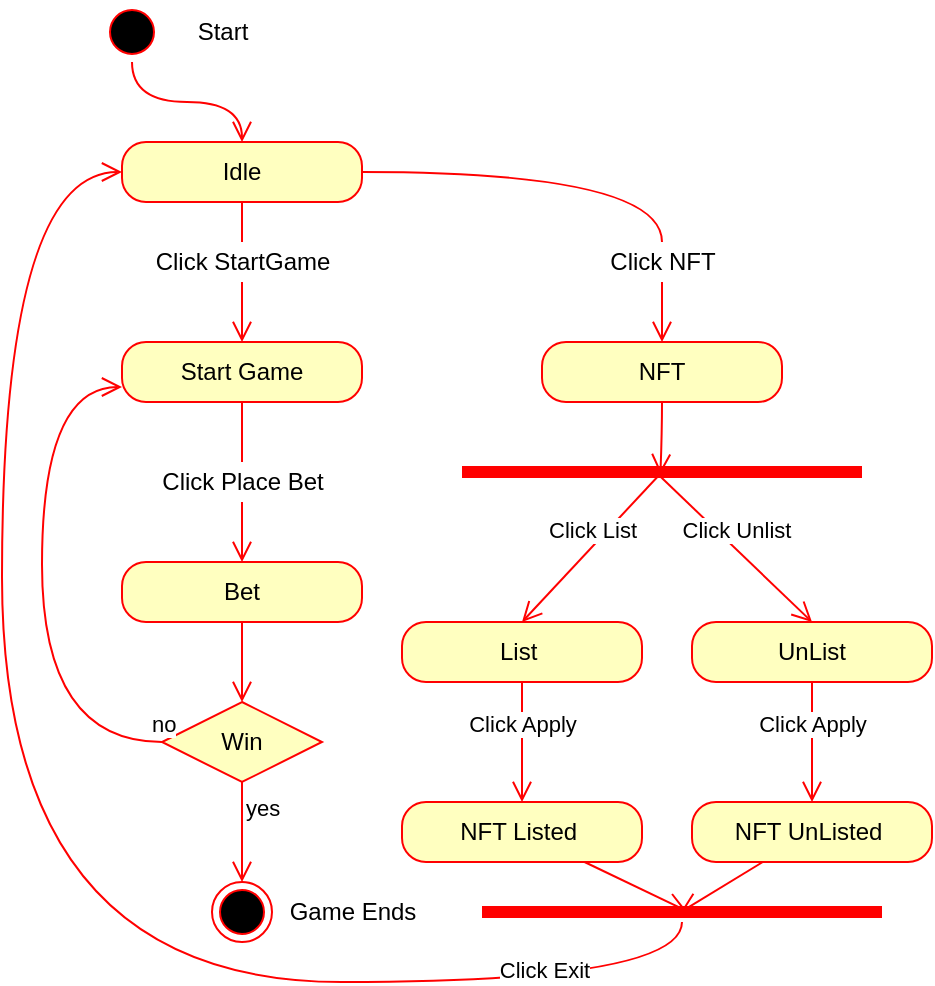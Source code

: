 <mxfile version="17.1.2" type="github">
  <diagram id="2T00c8tqZo_GfToky9YF" name="Page-1">
    <mxGraphModel dx="1784" dy="505" grid="1" gridSize="10" guides="1" tooltips="1" connect="1" arrows="1" fold="1" page="1" pageScale="1" pageWidth="850" pageHeight="1100" math="0" shadow="0">
      <root>
        <mxCell id="0" />
        <mxCell id="1" parent="0" />
        <mxCell id="XcuGk67Ct1fmPDthEgqu-1" value="" style="ellipse;html=1;shape=startState;fillColor=#000000;strokeColor=#ff0000;" vertex="1" parent="1">
          <mxGeometry x="10" y="40" width="30" height="30" as="geometry" />
        </mxCell>
        <mxCell id="XcuGk67Ct1fmPDthEgqu-2" value="" style="edgeStyle=orthogonalEdgeStyle;html=1;verticalAlign=bottom;endArrow=open;endSize=8;strokeColor=#ff0000;rounded=0;curved=1;entryX=0.5;entryY=0;entryDx=0;entryDy=0;" edge="1" source="XcuGk67Ct1fmPDthEgqu-1" parent="1" target="XcuGk67Ct1fmPDthEgqu-3">
          <mxGeometry relative="1" as="geometry">
            <mxPoint x="80" y="110" as="targetPoint" />
          </mxGeometry>
        </mxCell>
        <mxCell id="XcuGk67Ct1fmPDthEgqu-3" value="Idle" style="rounded=1;whiteSpace=wrap;html=1;arcSize=40;fontColor=#000000;fillColor=#ffffc0;strokeColor=#ff0000;" vertex="1" parent="1">
          <mxGeometry x="20" y="110" width="120" height="30" as="geometry" />
        </mxCell>
        <mxCell id="XcuGk67Ct1fmPDthEgqu-4" value="" style="edgeStyle=orthogonalEdgeStyle;html=1;verticalAlign=bottom;endArrow=open;endSize=8;strokeColor=#ff0000;rounded=0;curved=1;startArrow=none;" edge="1" source="XcuGk67Ct1fmPDthEgqu-5" parent="1">
          <mxGeometry relative="1" as="geometry">
            <mxPoint x="80" y="210" as="targetPoint" />
          </mxGeometry>
        </mxCell>
        <mxCell id="XcuGk67Ct1fmPDthEgqu-5" value="Click StartGame" style="text;html=1;align=center;verticalAlign=middle;resizable=0;points=[];autosize=1;strokeColor=none;fillColor=none;" vertex="1" parent="1">
          <mxGeometry x="30" y="160" width="100" height="20" as="geometry" />
        </mxCell>
        <mxCell id="XcuGk67Ct1fmPDthEgqu-6" value="" style="edgeStyle=orthogonalEdgeStyle;html=1;verticalAlign=bottom;endArrow=none;endSize=8;strokeColor=#ff0000;rounded=0;curved=1;" edge="1" parent="1" source="XcuGk67Ct1fmPDthEgqu-3" target="XcuGk67Ct1fmPDthEgqu-5">
          <mxGeometry relative="1" as="geometry">
            <mxPoint x="80" y="210" as="targetPoint" />
            <mxPoint x="80" y="140" as="sourcePoint" />
          </mxGeometry>
        </mxCell>
        <mxCell id="XcuGk67Ct1fmPDthEgqu-7" value="Start Game" style="rounded=1;whiteSpace=wrap;html=1;arcSize=40;fontColor=#000000;fillColor=#ffffc0;strokeColor=#ff0000;" vertex="1" parent="1">
          <mxGeometry x="20" y="210" width="120" height="30" as="geometry" />
        </mxCell>
        <mxCell id="XcuGk67Ct1fmPDthEgqu-8" value="" style="edgeStyle=orthogonalEdgeStyle;html=1;verticalAlign=bottom;endArrow=open;endSize=8;strokeColor=#ff0000;rounded=0;curved=1;startArrow=none;" edge="1" source="XcuGk67Ct1fmPDthEgqu-9" parent="1" target="XcuGk67Ct1fmPDthEgqu-11">
          <mxGeometry relative="1" as="geometry">
            <mxPoint x="80" y="310" as="targetPoint" />
          </mxGeometry>
        </mxCell>
        <mxCell id="XcuGk67Ct1fmPDthEgqu-9" value="Click Place Bet" style="text;html=1;align=center;verticalAlign=middle;resizable=0;points=[];autosize=1;strokeColor=none;fillColor=none;" vertex="1" parent="1">
          <mxGeometry x="30" y="270" width="100" height="20" as="geometry" />
        </mxCell>
        <mxCell id="XcuGk67Ct1fmPDthEgqu-10" value="" style="edgeStyle=orthogonalEdgeStyle;html=1;verticalAlign=bottom;endArrow=none;endSize=8;strokeColor=#ff0000;rounded=0;curved=1;" edge="1" parent="1" source="XcuGk67Ct1fmPDthEgqu-7" target="XcuGk67Ct1fmPDthEgqu-9">
          <mxGeometry relative="1" as="geometry">
            <mxPoint x="80" y="310" as="targetPoint" />
            <mxPoint x="80" y="240" as="sourcePoint" />
          </mxGeometry>
        </mxCell>
        <mxCell id="XcuGk67Ct1fmPDthEgqu-11" value="Bet" style="rounded=1;whiteSpace=wrap;html=1;arcSize=40;fontColor=#000000;fillColor=#ffffc0;strokeColor=#ff0000;" vertex="1" parent="1">
          <mxGeometry x="20" y="320" width="120" height="30" as="geometry" />
        </mxCell>
        <mxCell id="XcuGk67Ct1fmPDthEgqu-12" value="Start" style="text;html=1;align=center;verticalAlign=middle;resizable=0;points=[];autosize=1;strokeColor=none;fillColor=none;" vertex="1" parent="1">
          <mxGeometry x="50" y="45" width="40" height="20" as="geometry" />
        </mxCell>
        <mxCell id="XcuGk67Ct1fmPDthEgqu-13" value="G" style="ellipse;html=1;shape=endState;fillColor=#000000;strokeColor=#ff0000;" vertex="1" parent="1">
          <mxGeometry x="65" y="480" width="30" height="30" as="geometry" />
        </mxCell>
        <mxCell id="XcuGk67Ct1fmPDthEgqu-24" value="Win" style="rhombus;whiteSpace=wrap;html=1;fillColor=#ffffc0;strokeColor=#ff0000;" vertex="1" parent="1">
          <mxGeometry x="40" y="390" width="80" height="40" as="geometry" />
        </mxCell>
        <mxCell id="XcuGk67Ct1fmPDthEgqu-26" value="yes" style="edgeStyle=orthogonalEdgeStyle;html=1;align=left;verticalAlign=top;endArrow=open;endSize=8;strokeColor=#ff0000;rounded=0;curved=1;entryX=0.5;entryY=0;entryDx=0;entryDy=0;" edge="1" source="XcuGk67Ct1fmPDthEgqu-24" parent="1" target="XcuGk67Ct1fmPDthEgqu-13">
          <mxGeometry x="-1" relative="1" as="geometry">
            <mxPoint x="80" y="490" as="targetPoint" />
          </mxGeometry>
        </mxCell>
        <mxCell id="XcuGk67Ct1fmPDthEgqu-27" value="no" style="edgeStyle=orthogonalEdgeStyle;html=1;align=left;verticalAlign=bottom;endArrow=open;endSize=8;strokeColor=#ff0000;rounded=0;exitX=0;exitY=0.5;exitDx=0;exitDy=0;entryX=0;entryY=0.75;entryDx=0;entryDy=0;curved=1;" edge="1" parent="1" source="XcuGk67Ct1fmPDthEgqu-24" target="XcuGk67Ct1fmPDthEgqu-7">
          <mxGeometry x="-0.948" relative="1" as="geometry">
            <mxPoint x="220" y="410" as="targetPoint" />
            <mxPoint x="120" y="410" as="sourcePoint" />
            <Array as="points">
              <mxPoint x="-20" y="410" />
              <mxPoint x="-20" y="232" />
            </Array>
            <mxPoint as="offset" />
          </mxGeometry>
        </mxCell>
        <mxCell id="XcuGk67Ct1fmPDthEgqu-30" value="" style="edgeStyle=orthogonalEdgeStyle;html=1;verticalAlign=bottom;endArrow=open;endSize=8;strokeColor=#ff0000;rounded=0;curved=1;startArrow=none;exitX=0.5;exitY=1;exitDx=0;exitDy=0;entryX=0.5;entryY=0;entryDx=0;entryDy=0;" edge="1" parent="1" source="XcuGk67Ct1fmPDthEgqu-11" target="XcuGk67Ct1fmPDthEgqu-24">
          <mxGeometry relative="1" as="geometry">
            <mxPoint x="90" y="330" as="targetPoint" />
            <mxPoint x="90" y="300" as="sourcePoint" />
          </mxGeometry>
        </mxCell>
        <mxCell id="XcuGk67Ct1fmPDthEgqu-34" value="" style="edgeStyle=orthogonalEdgeStyle;html=1;verticalAlign=bottom;endArrow=open;endSize=8;strokeColor=#ff0000;rounded=0;curved=1;startArrow=none;entryX=0.5;entryY=0;entryDx=0;entryDy=0;" edge="1" parent="1" source="XcuGk67Ct1fmPDthEgqu-35" target="XcuGk67Ct1fmPDthEgqu-37">
          <mxGeometry relative="1" as="geometry">
            <mxPoint x="220" y="210" as="targetPoint" />
          </mxGeometry>
        </mxCell>
        <mxCell id="XcuGk67Ct1fmPDthEgqu-35" value="Click NFT" style="text;html=1;align=center;verticalAlign=middle;resizable=0;points=[];autosize=1;strokeColor=none;fillColor=none;" vertex="1" parent="1">
          <mxGeometry x="255" y="160" width="70" height="20" as="geometry" />
        </mxCell>
        <mxCell id="XcuGk67Ct1fmPDthEgqu-36" value="" style="edgeStyle=orthogonalEdgeStyle;html=1;verticalAlign=bottom;endArrow=none;endSize=8;strokeColor=#ff0000;rounded=0;curved=1;exitX=1;exitY=0.5;exitDx=0;exitDy=0;" edge="1" parent="1" target="XcuGk67Ct1fmPDthEgqu-35" source="XcuGk67Ct1fmPDthEgqu-3">
          <mxGeometry relative="1" as="geometry">
            <mxPoint x="220" y="210" as="targetPoint" />
            <mxPoint x="220" y="140" as="sourcePoint" />
          </mxGeometry>
        </mxCell>
        <mxCell id="XcuGk67Ct1fmPDthEgqu-37" value="NFT" style="rounded=1;whiteSpace=wrap;html=1;arcSize=40;fontColor=#000000;fillColor=#ffffc0;strokeColor=#ff0000;" vertex="1" parent="1">
          <mxGeometry x="230" y="210" width="120" height="30" as="geometry" />
        </mxCell>
        <mxCell id="XcuGk67Ct1fmPDthEgqu-38" value="" style="shape=line;html=1;strokeWidth=6;strokeColor=#ff0000;" vertex="1" parent="1">
          <mxGeometry x="190" y="270" width="200" height="10" as="geometry" />
        </mxCell>
        <mxCell id="XcuGk67Ct1fmPDthEgqu-39" value="Click List" style="html=1;verticalAlign=bottom;endArrow=open;endSize=8;strokeColor=#ff0000;rounded=0;elbow=vertical;entryX=0.5;entryY=0;entryDx=0;entryDy=0;" edge="1" parent="1" target="XcuGk67Ct1fmPDthEgqu-44">
          <mxGeometry relative="1" as="geometry">
            <mxPoint x="210" y="350" as="targetPoint" />
            <mxPoint x="290" y="275" as="sourcePoint" />
          </mxGeometry>
        </mxCell>
        <mxCell id="XcuGk67Ct1fmPDthEgqu-40" value="" style="edgeStyle=orthogonalEdgeStyle;html=1;verticalAlign=bottom;endArrow=open;endSize=8;strokeColor=#ff0000;rounded=0;curved=1;exitX=0.5;exitY=1;exitDx=0;exitDy=0;entryX=0.496;entryY=0.614;entryDx=0;entryDy=0;entryPerimeter=0;" edge="1" parent="1" source="XcuGk67Ct1fmPDthEgqu-37" target="XcuGk67Ct1fmPDthEgqu-38">
          <mxGeometry relative="1" as="geometry">
            <mxPoint x="290" y="270" as="targetPoint" />
            <mxPoint x="300" y="290" as="sourcePoint" />
          </mxGeometry>
        </mxCell>
        <mxCell id="XcuGk67Ct1fmPDthEgqu-43" value="Click Unlist" style="html=1;verticalAlign=bottom;endArrow=open;endSize=8;strokeColor=#ff0000;rounded=0;elbow=vertical;exitX=0.49;exitY=0.614;exitDx=0;exitDy=0;exitPerimeter=0;entryX=0.5;entryY=0;entryDx=0;entryDy=0;" edge="1" parent="1" source="XcuGk67Ct1fmPDthEgqu-38" target="XcuGk67Ct1fmPDthEgqu-45">
          <mxGeometry relative="1" as="geometry">
            <mxPoint x="380" y="350" as="targetPoint" />
            <mxPoint x="320" y="305" as="sourcePoint" />
          </mxGeometry>
        </mxCell>
        <mxCell id="XcuGk67Ct1fmPDthEgqu-48" value="Click Apply" style="edgeStyle=none;rounded=0;orthogonalLoop=1;jettySize=auto;html=1;elbow=vertical;endArrow=open;verticalAlign=bottom;strokeColor=#ff0000;endSize=8;entryX=0.5;entryY=0;entryDx=0;entryDy=0;" edge="1" parent="1" source="XcuGk67Ct1fmPDthEgqu-44" target="XcuGk67Ct1fmPDthEgqu-49">
          <mxGeometry relative="1" as="geometry">
            <mxPoint x="220" y="440" as="targetPoint" />
          </mxGeometry>
        </mxCell>
        <mxCell id="XcuGk67Ct1fmPDthEgqu-44" value="List&amp;nbsp;" style="rounded=1;whiteSpace=wrap;html=1;arcSize=40;fontColor=#000000;fillColor=#ffffc0;strokeColor=#ff0000;" vertex="1" parent="1">
          <mxGeometry x="160" y="350" width="120" height="30" as="geometry" />
        </mxCell>
        <mxCell id="XcuGk67Ct1fmPDthEgqu-52" value="Click Apply" style="edgeStyle=none;rounded=0;orthogonalLoop=1;jettySize=auto;html=1;elbow=vertical;endArrow=open;verticalAlign=bottom;strokeColor=#ff0000;endSize=8;" edge="1" parent="1" source="XcuGk67Ct1fmPDthEgqu-45" target="XcuGk67Ct1fmPDthEgqu-51">
          <mxGeometry relative="1" as="geometry" />
        </mxCell>
        <mxCell id="XcuGk67Ct1fmPDthEgqu-45" value="UnList" style="rounded=1;whiteSpace=wrap;html=1;arcSize=40;fontColor=#000000;fillColor=#ffffc0;strokeColor=#ff0000;" vertex="1" parent="1">
          <mxGeometry x="305" y="350" width="120" height="30" as="geometry" />
        </mxCell>
        <mxCell id="XcuGk67Ct1fmPDthEgqu-46" value="Game Ends" style="text;html=1;align=center;verticalAlign=middle;resizable=0;points=[];autosize=1;strokeColor=none;fillColor=none;" vertex="1" parent="1">
          <mxGeometry x="95" y="485" width="80" height="20" as="geometry" />
        </mxCell>
        <mxCell id="XcuGk67Ct1fmPDthEgqu-54" style="edgeStyle=none;rounded=0;orthogonalLoop=1;jettySize=auto;html=1;entryX=0.511;entryY=0.443;entryDx=0;entryDy=0;entryPerimeter=0;elbow=vertical;endArrow=open;verticalAlign=bottom;strokeColor=#ff0000;endSize=8;" edge="1" parent="1" source="XcuGk67Ct1fmPDthEgqu-49" target="XcuGk67Ct1fmPDthEgqu-53">
          <mxGeometry relative="1" as="geometry" />
        </mxCell>
        <mxCell id="XcuGk67Ct1fmPDthEgqu-49" value="NFT Listed&amp;nbsp;" style="rounded=1;whiteSpace=wrap;html=1;arcSize=40;fontColor=#000000;fillColor=#ffffc0;strokeColor=#ff0000;" vertex="1" parent="1">
          <mxGeometry x="160" y="440" width="120" height="30" as="geometry" />
        </mxCell>
        <mxCell id="XcuGk67Ct1fmPDthEgqu-55" style="edgeStyle=none;rounded=0;orthogonalLoop=1;jettySize=auto;html=1;entryX=0.497;entryY=0.5;entryDx=0;entryDy=0;entryPerimeter=0;elbow=vertical;endArrow=open;verticalAlign=bottom;strokeColor=#ff0000;endSize=8;" edge="1" parent="1" source="XcuGk67Ct1fmPDthEgqu-51" target="XcuGk67Ct1fmPDthEgqu-53">
          <mxGeometry relative="1" as="geometry" />
        </mxCell>
        <mxCell id="XcuGk67Ct1fmPDthEgqu-51" value="NFT UnListed&amp;nbsp;" style="rounded=1;whiteSpace=wrap;html=1;arcSize=40;fontColor=#000000;fillColor=#ffffc0;strokeColor=#ff0000;" vertex="1" parent="1">
          <mxGeometry x="305" y="440" width="120" height="30" as="geometry" />
        </mxCell>
        <mxCell id="XcuGk67Ct1fmPDthEgqu-56" style="edgeStyle=orthogonalEdgeStyle;rounded=0;orthogonalLoop=1;jettySize=auto;html=1;elbow=vertical;endArrow=open;verticalAlign=bottom;strokeColor=#ff0000;endSize=8;entryX=0;entryY=0.5;entryDx=0;entryDy=0;curved=1;" edge="1" parent="1" source="XcuGk67Ct1fmPDthEgqu-53" target="XcuGk67Ct1fmPDthEgqu-3">
          <mxGeometry relative="1" as="geometry">
            <mxPoint x="300" y="540" as="targetPoint" />
            <Array as="points">
              <mxPoint x="300" y="530" />
              <mxPoint x="-40" y="530" />
              <mxPoint x="-40" y="125" />
            </Array>
          </mxGeometry>
        </mxCell>
        <mxCell id="XcuGk67Ct1fmPDthEgqu-57" value="Click Exit" style="edgeLabel;html=1;align=center;verticalAlign=middle;resizable=0;points=[];" vertex="1" connectable="0" parent="XcuGk67Ct1fmPDthEgqu-56">
          <mxGeometry x="-0.762" y="-6" relative="1" as="geometry">
            <mxPoint as="offset" />
          </mxGeometry>
        </mxCell>
        <mxCell id="XcuGk67Ct1fmPDthEgqu-53" value="" style="shape=line;html=1;strokeWidth=6;strokeColor=#ff0000;" vertex="1" parent="1">
          <mxGeometry x="200" y="490" width="200" height="10" as="geometry" />
        </mxCell>
      </root>
    </mxGraphModel>
  </diagram>
</mxfile>
